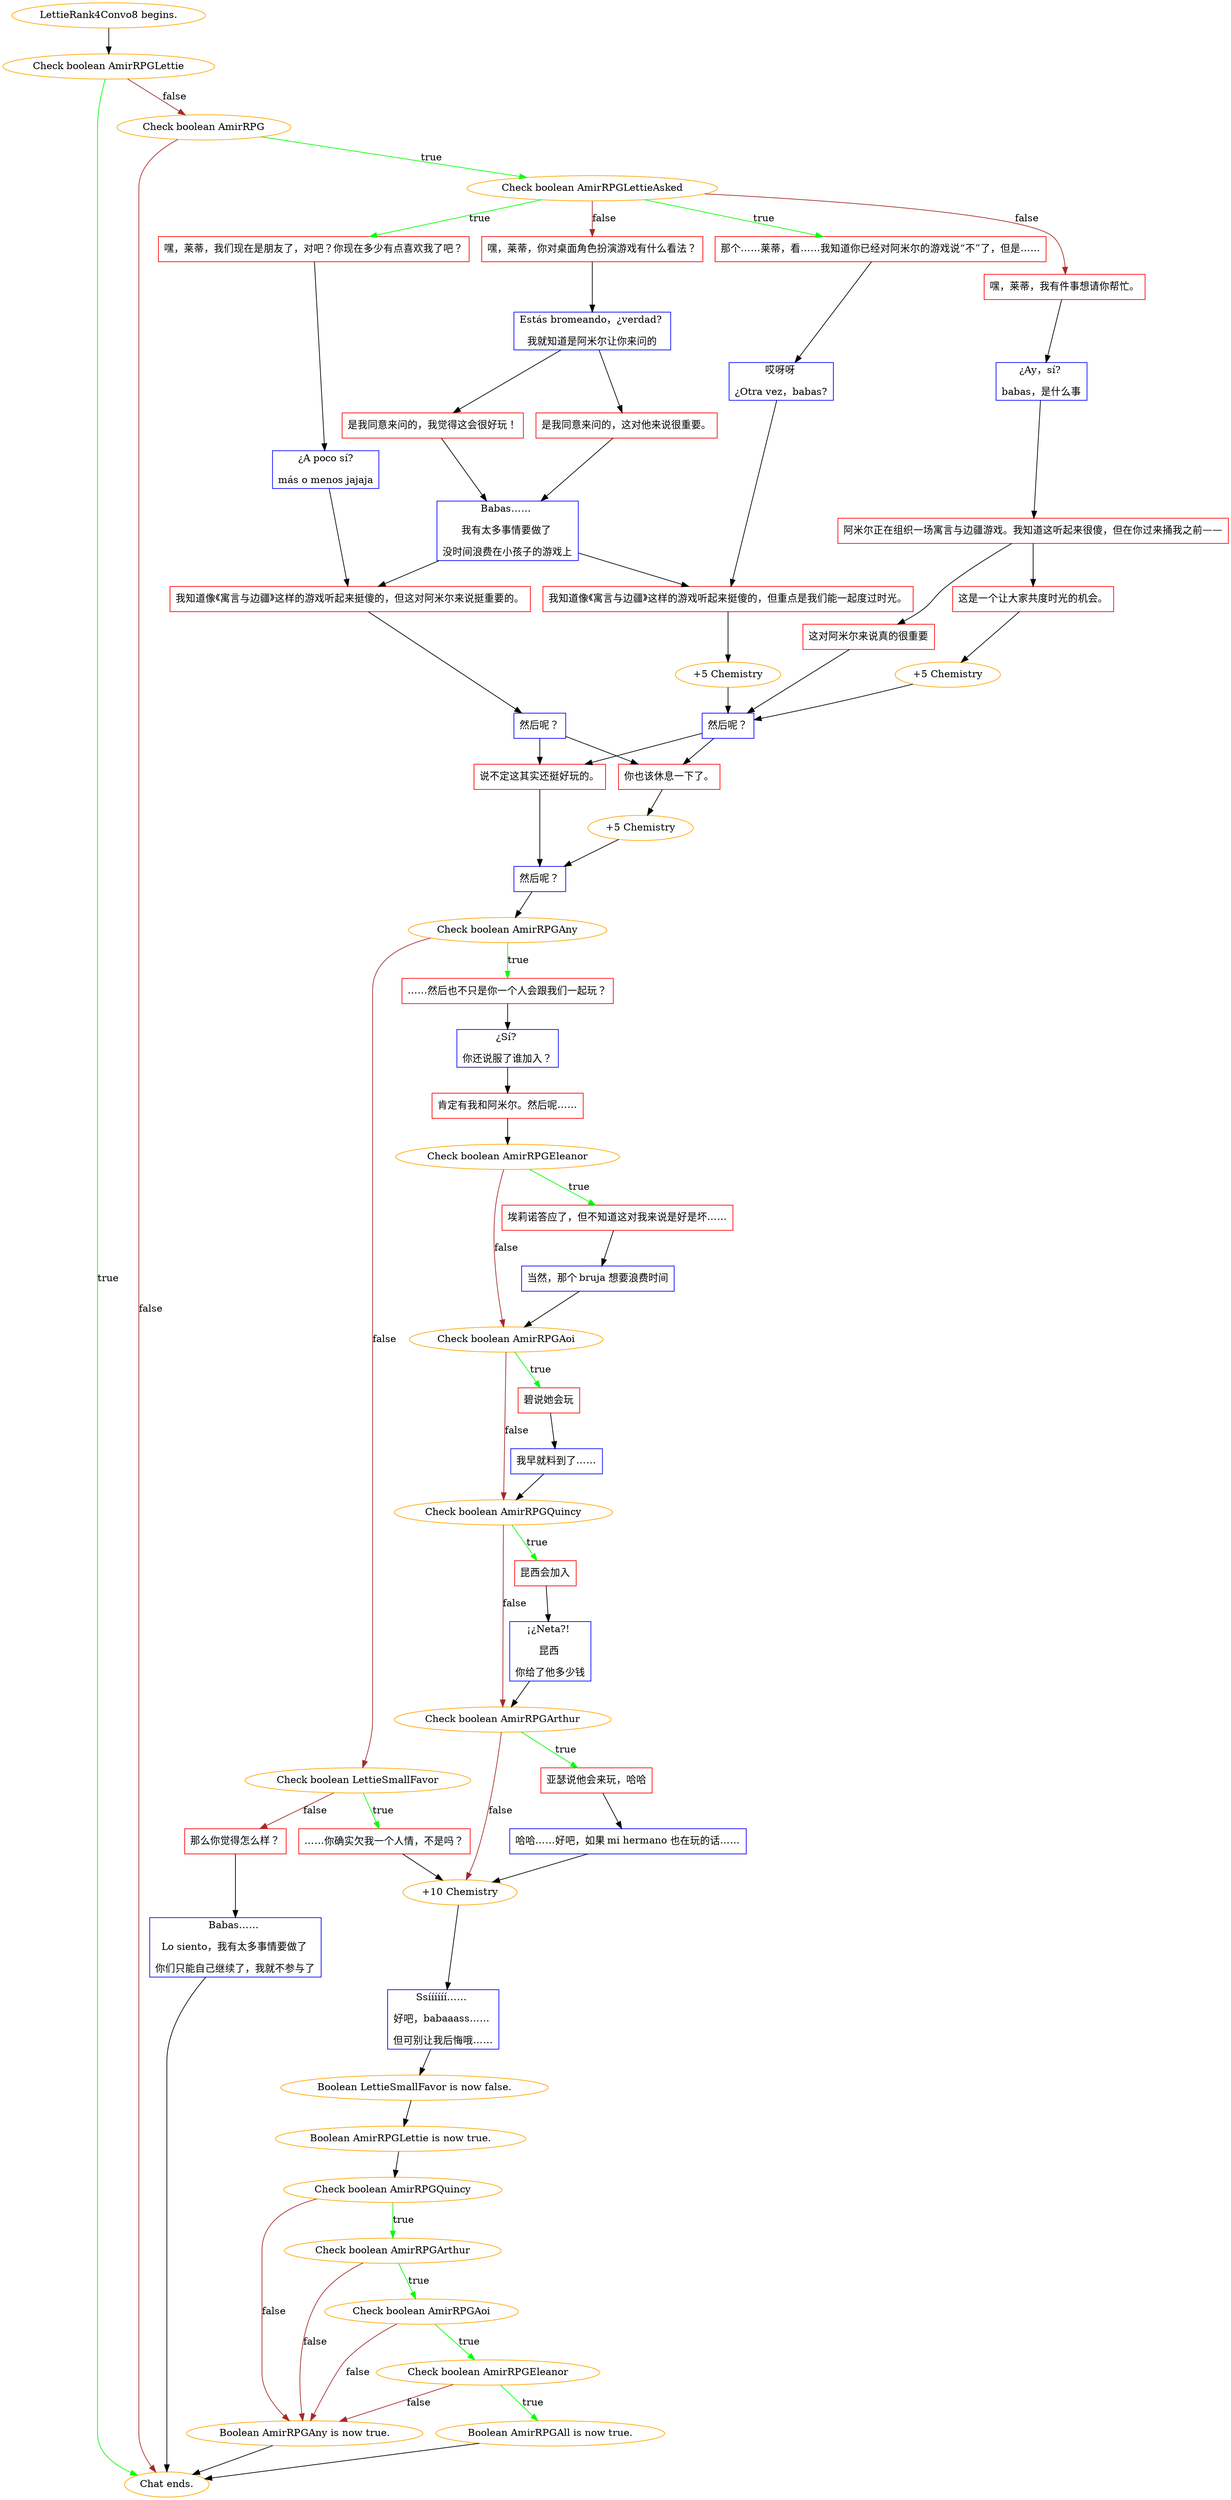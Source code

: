 digraph {
	"LettieRank4Convo8 begins." [color=orange];
		"LettieRank4Convo8 begins." -> j1847364543;
	j1847364543 [label="Check boolean AmirRPGLettie",color=orange];
		j1847364543 -> "Chat ends." [label=true,color=green];
		j1847364543 -> j4221295990 [label=false,color=brown];
	"Chat ends." [color=orange];
	j4221295990 [label="Check boolean AmirRPG",color=orange];
		j4221295990 -> j3900940289 [label=true,color=green];
		j4221295990 -> "Chat ends." [label=false,color=brown];
	j3900940289 [label="Check boolean AmirRPGLettieAsked",color=orange];
		j3900940289 -> j963853547 [label=true,color=green];
		j3900940289 -> j1133505714 [label=true,color=green];
		j3900940289 -> j1990645339 [label=false,color=brown];
		j3900940289 -> j2116469634 [label=false,color=brown];
	j963853547 [label="那个……莱蒂，看……我知道你已经对阿米尔的游戏说“不”了，但是……",shape=box,color=red];
		j963853547 -> j703805942;
	j1133505714 [label="嘿，莱蒂，我们现在是朋友了，对吧？你现在多少有点喜欢我了吧？",shape=box,color=red];
		j1133505714 -> j16335628;
	j1990645339 [label="嘿，莱蒂，你对桌面角色扮演游戏有什么看法？",shape=box,color=red];
		j1990645339 -> j2340765764;
	j2116469634 [label="嘿，莱蒂，我有件事想请你帮忙。",shape=box,color=red];
		j2116469634 -> j1159690524;
	j703805942 [label="哎呀呀 
¿Otra vez，babas?",shape=box,color=blue];
		j703805942 -> j1237403889;
	j16335628 [label="¿A poco sí?
más o menos jajaja",shape=box,color=blue];
		j16335628 -> j1719446047;
	j2340765764 [label="Estás bromeando，¿verdad? 
我就知道是阿米尔让你来问的",shape=box,color=blue];
		j2340765764 -> j3708434873;
		j2340765764 -> j1368728457;
	j1159690524 [label="¿Ay，sí? 
babas，是什么事",shape=box,color=blue];
		j1159690524 -> j3586859070;
	j1237403889 [label="我知道像《寓言与边疆》这样的游戏听起来挺傻的，但重点是我们能一起度过时光。",shape=box,color=red];
		j1237403889 -> j4288959252;
	j1719446047 [label="我知道像《寓言与边疆》这样的游戏听起来挺傻的，但这对阿米尔来说挺重要的。",shape=box,color=red];
		j1719446047 -> j2456761998;
	j3708434873 [label="是我同意来问的，我觉得这会很好玩！",shape=box,color=red];
		j3708434873 -> j2857571761;
	j1368728457 [label="是我同意来问的，这对他来说很重要。",shape=box,color=red];
		j1368728457 -> j2857571761;
	j3586859070 [label="阿米尔正在组织一场寓言与边疆游戏。我知道这听起来很傻，但在你过来捅我之前——",shape=box,color=red];
		j3586859070 -> j3508430481;
		j3586859070 -> j3588557153;
	j4288959252 [label="+5 Chemistry",color=orange];
		j4288959252 -> j334707347;
	j2456761998 [label="然后呢？",shape=box,color=blue];
		j2456761998 -> j4082648598;
		j2456761998 -> j1074320427;
	j2857571761 [label="Babas…… 
我有太多事情要做了 
没时间浪费在小孩子的游戏上",shape=box,color=blue];
		j2857571761 -> j1237403889;
		j2857571761 -> j1719446047;
	j3508430481 [label="这是一个让大家共度时光的机会。",shape=box,color=red];
		j3508430481 -> j2239617385;
	j3588557153 [label="这对阿米尔来说真的很重要",shape=box,color=red];
		j3588557153 -> j334707347;
	j334707347 [label="然后呢？",shape=box,color=blue];
		j334707347 -> j1074320427;
		j334707347 -> j4082648598;
	j4082648598 [label="说不定这其实还挺好玩的。",shape=box,color=red];
		j4082648598 -> j1435661095;
	j1074320427 [label="你也该休息一下了。",shape=box,color=red];
		j1074320427 -> j4217585009;
	j2239617385 [label="+5 Chemistry",color=orange];
		j2239617385 -> j334707347;
	j1435661095 [label="然后呢？",shape=box,color=blue];
		j1435661095 -> j1306803518;
	j4217585009 [label="+5 Chemistry",color=orange];
		j4217585009 -> j1435661095;
	j1306803518 [label="Check boolean AmirRPGAny",color=orange];
		j1306803518 -> j3695317177 [label=true,color=green];
		j1306803518 -> j979637190 [label=false,color=brown];
	j3695317177 [label="……然后也不只是你一个人会跟我们一起玩？",shape=box,color=red];
		j3695317177 -> j2183945189;
	j979637190 [label="Check boolean LettieSmallFavor",color=orange];
		j979637190 -> j3994852327 [label=true,color=green];
		j979637190 -> j413895399 [label=false,color=brown];
	j2183945189 [label="¿Sí? 
你还说服了谁加入？",shape=box,color=blue];
		j2183945189 -> j1306123052;
	j3994852327 [label="……你确实欠我一个人情，不是吗？",shape=box,color=red];
		j3994852327 -> j2370086826;
	j413895399 [label="那么你觉得怎么样？",shape=box,color=red];
		j413895399 -> j3584339838;
	j1306123052 [label="肯定有我和阿米尔。然后呢……",shape=box,color=red];
		j1306123052 -> j3426062266;
	j2370086826 [label="+10 Chemistry",color=orange];
		j2370086826 -> j3047393704;
	j3584339838 [label="Babas…… 
Lo siento，我有太多事情要做了 
你们只能自己继续了，我就不参与了",shape=box,color=blue];
		j3584339838 -> "Chat ends.";
	j3426062266 [label="Check boolean AmirRPGEleanor",color=orange];
		j3426062266 -> j1167594376 [label=true,color=green];
		j3426062266 -> j276093388 [label=false,color=brown];
	j3047393704 [label="Ssíííííí…… 
好吧，babaaass…… 
但可别让我后悔哦……",shape=box,color=blue];
		j3047393704 -> j708310595;
	j1167594376 [label="埃莉诺答应了，但不知道这对我来说是好是坏……",shape=box,color=red];
		j1167594376 -> j3056573209;
	j276093388 [label="Check boolean AmirRPGAoi",color=orange];
		j276093388 -> j3257135635 [label=true,color=green];
		j276093388 -> j3057950938 [label=false,color=brown];
	j708310595 [label="Boolean LettieSmallFavor is now false.",color=orange];
		j708310595 -> j2069131733;
	j3056573209 [label="当然，那个 bruja 想要浪费时间",shape=box,color=blue];
		j3056573209 -> j276093388;
	j3257135635 [label="碧说她会玩",shape=box,color=red];
		j3257135635 -> j3105663340;
	j3057950938 [label="Check boolean AmirRPGQuincy",color=orange];
		j3057950938 -> j3249697319 [label=true,color=green];
		j3057950938 -> j689492531 [label=false,color=brown];
	j2069131733 [label="Boolean AmirRPGLettie is now true.",color=orange];
		j2069131733 -> j4165480782;
	j3105663340 [label="我早就料到了……",shape=box,color=blue];
		j3105663340 -> j3057950938;
	j3249697319 [label="昆西会加入",shape=box,color=red];
		j3249697319 -> j2795510802;
	j689492531 [label="Check boolean AmirRPGArthur",color=orange];
		j689492531 -> j1162706112 [label=true,color=green];
		j689492531 -> j2370086826 [label=false,color=brown];
	j4165480782 [label="Check boolean AmirRPGQuincy",color=orange];
		j4165480782 -> j2573261149 [label=true,color=green];
		j4165480782 -> j1992773596 [label=false,color=brown];
	j2795510802 [label="¡¿Neta?! 
昆西 
你给了他多少钱",shape=box,color=blue];
		j2795510802 -> j689492531;
	j1162706112 [label="亚瑟说他会来玩，哈哈",shape=box,color=red];
		j1162706112 -> j4012925762;
	j2573261149 [label="Check boolean AmirRPGArthur",color=orange];
		j2573261149 -> j2494139801 [label=true,color=green];
		j2573261149 -> j1992773596 [label=false,color=brown];
	j1992773596 [label="Boolean AmirRPGAny is now true.",color=orange];
		j1992773596 -> "Chat ends.";
	j4012925762 [label="哈哈……好吧，如果 mi hermano 也在玩的话……",shape=box,color=blue];
		j4012925762 -> j2370086826;
	j2494139801 [label="Check boolean AmirRPGAoi",color=orange];
		j2494139801 -> j3993582263 [label=true,color=green];
		j2494139801 -> j1992773596 [label=false,color=brown];
	j3993582263 [label="Check boolean AmirRPGEleanor",color=orange];
		j3993582263 -> j2677000302 [label=true,color=green];
		j3993582263 -> j1992773596 [label=false,color=brown];
	j2677000302 [label="Boolean AmirRPGAll is now true.",color=orange];
		j2677000302 -> "Chat ends.";
}